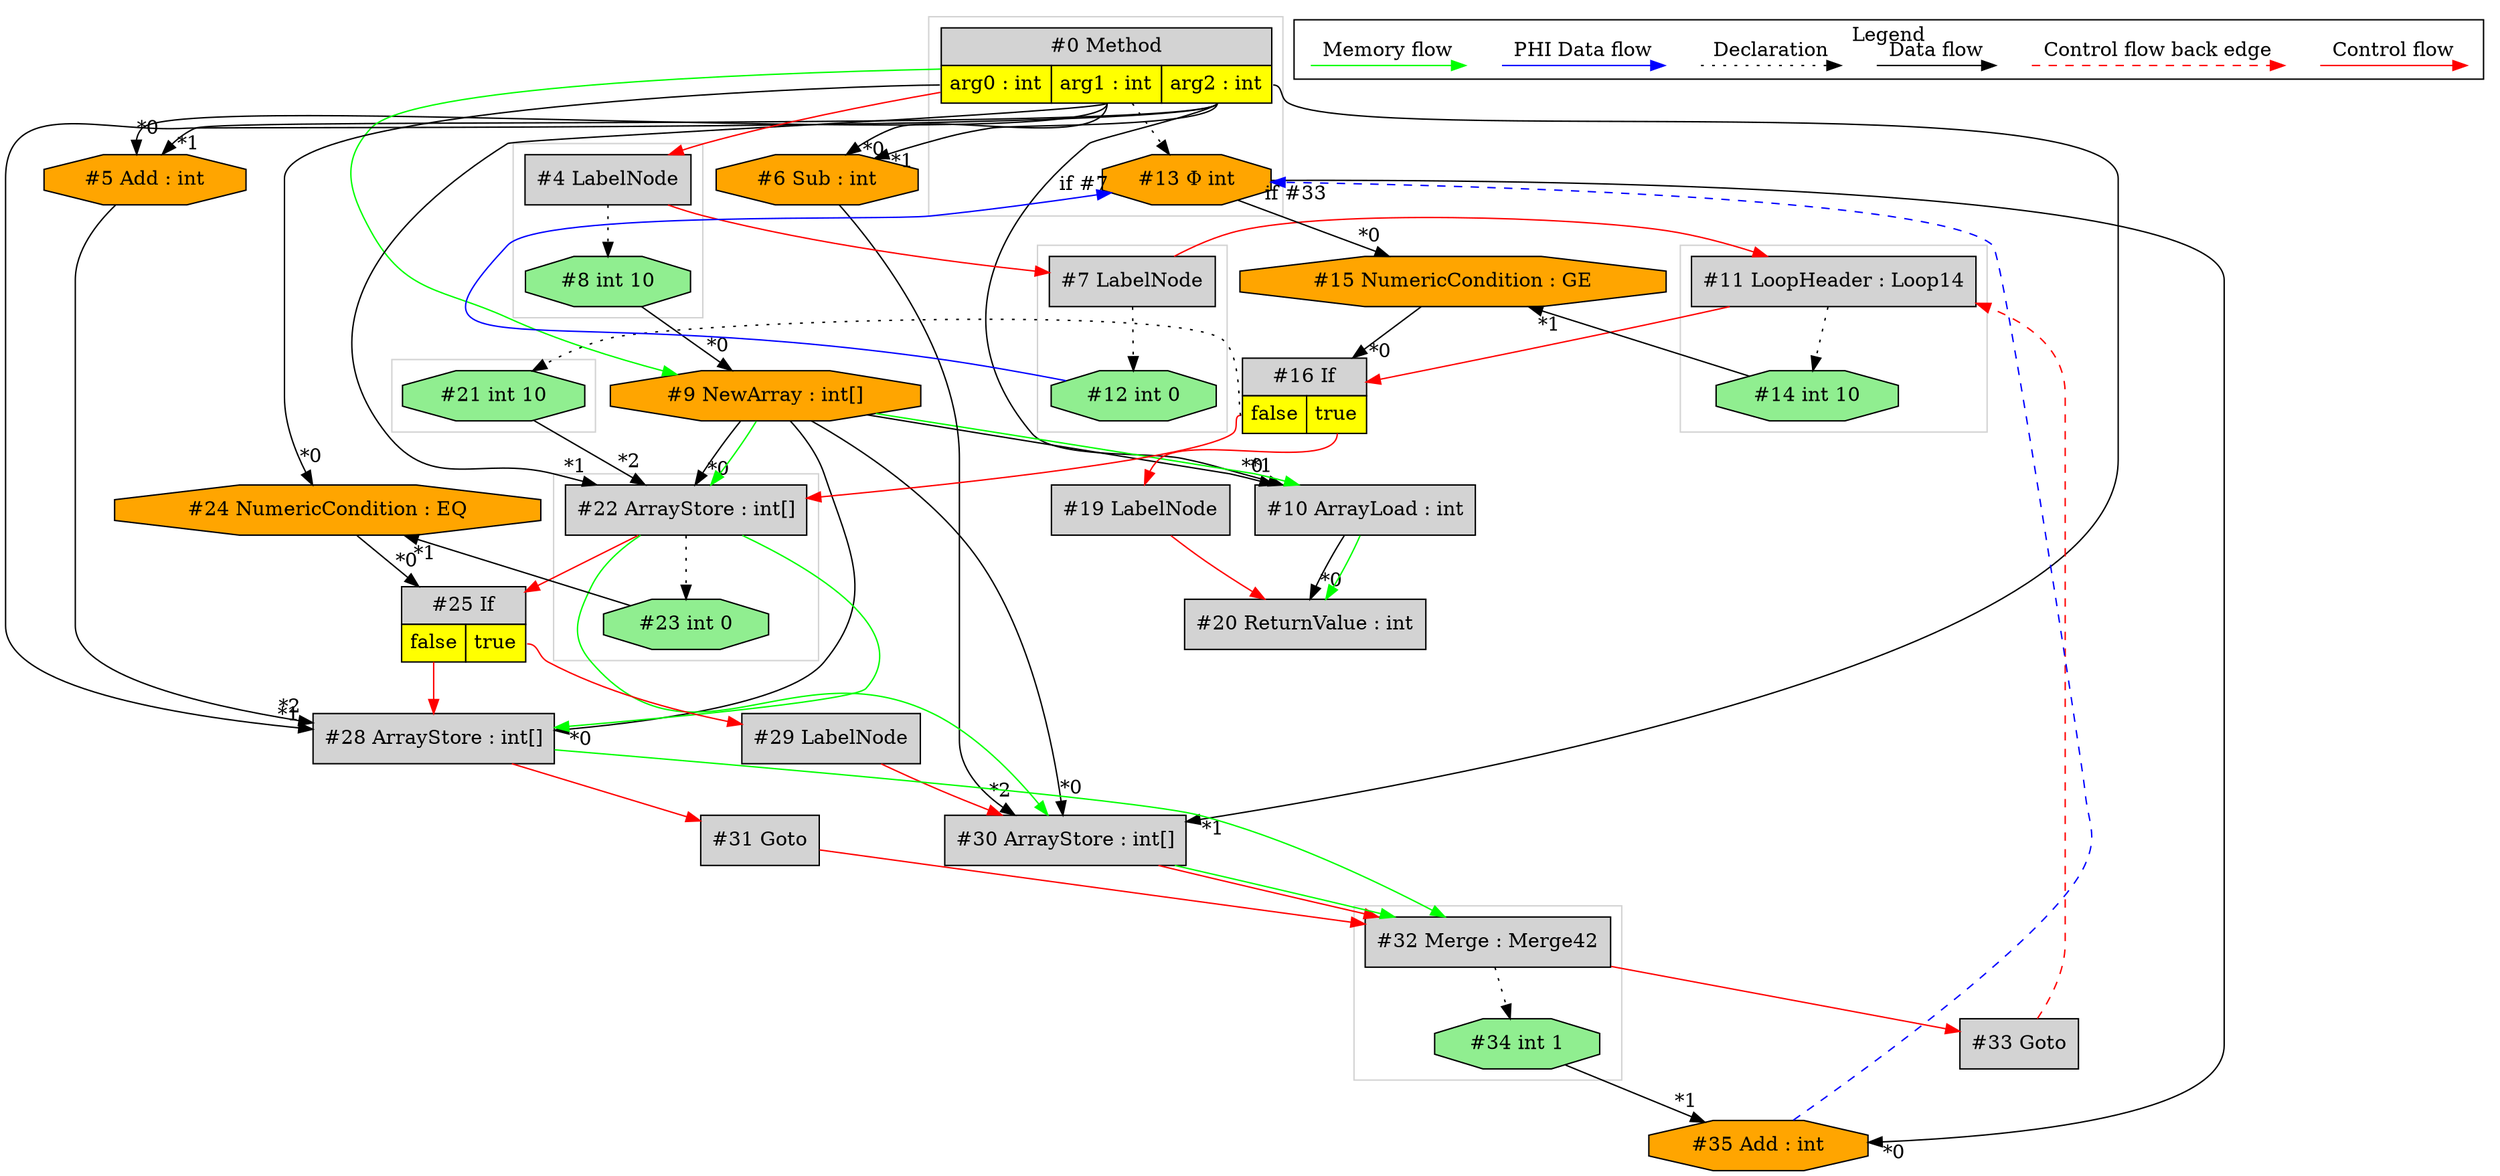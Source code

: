digraph {
 ordering="in";
 node0[margin="0", label=<<table border="0" cellborder="1" cellspacing="0" cellpadding="5"><tr><td colspan="3">#0 Method</td></tr><tr><td port="prj2" bgcolor="yellow">arg0 : int</td><td port="prj3" bgcolor="yellow">arg1 : int</td><td port="prj1" bgcolor="yellow">arg2 : int</td></tr></table>>,shape=none, fillcolor=lightgrey, style=filled];
 node5[label="#5 Add : int",shape=octagon, fillcolor=orange, style=filled];
 node0:prj3 -> node5[headlabel="*0", labeldistance=2];
 node0:prj1 -> node5[headlabel="*1", labeldistance=2];
 node30[label="#30 ArrayStore : int[]",shape=box, fillcolor=lightgrey, style=filled];
 node9 -> node30[headlabel="*0", labeldistance=2];
 node0:prj1 -> node30[headlabel="*1", labeldistance=2];
 node6 -> node30[headlabel="*2", labeldistance=2];
 node22 -> node30[labeldistance=2, color=green, constraint=false];
 node29 -> node30[labeldistance=2, color=red, fontcolor=red];
 node29[label="#29 LabelNode",shape=box, fillcolor=lightgrey, style=filled];
 node25:prj26 -> node29[labeldistance=2, color=red, fontcolor=red];
 node25[margin="0", label=<<table border="0" cellborder="1" cellspacing="0" cellpadding="5"><tr><td colspan="2">#25 If</td></tr><tr><td port="prj27" bgcolor="yellow">false</td><td port="prj26" bgcolor="yellow">true</td></tr></table>>,shape=none, fillcolor=lightgrey, style=filled];
 node24 -> node25[headlabel="*0", labeldistance=2];
 node22 -> node25[labeldistance=2, color=red, fontcolor=red];
 node22[label="#22 ArrayStore : int[]",shape=box, fillcolor=lightgrey, style=filled];
 node9 -> node22[headlabel="*0", labeldistance=2];
 node0:prj3 -> node22[headlabel="*1", labeldistance=2];
 node21 -> node22[headlabel="*2", labeldistance=2];
 node9 -> node22[labeldistance=2, color=green, constraint=false];
 node16:prj18 -> node22[labeldistance=2, color=red, fontcolor=red];
 node16[margin="0", label=<<table border="0" cellborder="1" cellspacing="0" cellpadding="5"><tr><td colspan="2">#16 If</td></tr><tr><td port="prj18" bgcolor="yellow">false</td><td port="prj17" bgcolor="yellow">true</td></tr></table>>,shape=none, fillcolor=lightgrey, style=filled];
 node15 -> node16[headlabel="*0", labeldistance=2];
 node11 -> node16[labeldistance=2, color=red, fontcolor=red];
 node11[label="#11 LoopHeader : Loop14",shape=box, fillcolor=lightgrey, style=filled];
 node7 -> node11[labeldistance=2, color=red, fontcolor=red];
 node33 -> node11[labeldistance=2, color=red, fontcolor=red, style=dashed];
 node33[label="#33 Goto",shape=box, fillcolor=lightgrey, style=filled];
 node32 -> node33[labeldistance=2, color=red, fontcolor=red];
 node32[label="#32 Merge : Merge42",shape=box, fillcolor=lightgrey, style=filled];
 node31 -> node32[labeldistance=2, color=red, fontcolor=red];
 node30 -> node32[labeldistance=2, color=red, fontcolor=red];
 node28 -> node32[labeldistance=2, color=green, constraint=false];
 node30 -> node32[labeldistance=2, color=green, constraint=false];
 node28[label="#28 ArrayStore : int[]",shape=box, fillcolor=lightgrey, style=filled];
 node9 -> node28[headlabel="*0", labeldistance=2];
 node0:prj1 -> node28[headlabel="*1", labeldistance=2];
 node5 -> node28[headlabel="*2", labeldistance=2];
 node22 -> node28[labeldistance=2, color=green, constraint=false];
 node25:prj27 -> node28[labeldistance=2, color=red, fontcolor=red];
 node9[label="#9 NewArray : int[]",shape=octagon, fillcolor=orange, style=filled];
 node8 -> node9[headlabel="*0", labeldistance=2];
 node0 -> node9[labeldistance=2, color=green, constraint=false];
 node8[label="#8 int 10",shape=octagon, fillcolor=lightgreen, style=filled];
 node4 -> node8[style=dotted];
 node4[label="#4 LabelNode",shape=box, fillcolor=lightgrey, style=filled];
 node0 -> node4[labeldistance=2, color=red, fontcolor=red];
 node7[label="#7 LabelNode",shape=box, fillcolor=lightgrey, style=filled];
 node4 -> node7[labeldistance=2, color=red, fontcolor=red];
 node12[label="#12 int 0",shape=octagon, fillcolor=lightgreen, style=filled];
 node7 -> node12[style=dotted];
 node13[label="#13 Φ int",shape=octagon, fillcolor=orange, style=filled];
 node0 -> node13[style=dotted];
 node12 -> node13[headlabel="if #7", labeldistance=2, color=blue, constraint=false];
 node35 -> node13[headlabel="if #33", labeldistance=2, color=blue, constraint=false, style=dashed];
 node35[label="#35 Add : int",shape=octagon, fillcolor=orange, style=filled];
 node13 -> node35[headlabel="*0", labeldistance=2];
 node34 -> node35[headlabel="*1", labeldistance=2];
 node34[label="#34 int 1",shape=octagon, fillcolor=lightgreen, style=filled];
 node32 -> node34[style=dotted];
 node15[label="#15 NumericCondition : GE",shape=octagon, fillcolor=orange, style=filled];
 node13 -> node15[headlabel="*0", labeldistance=2];
 node14 -> node15[headlabel="*1", labeldistance=2];
 node14[label="#14 int 10",shape=octagon, fillcolor=lightgreen, style=filled];
 node11 -> node14[style=dotted];
 node10[label="#10 ArrayLoad : int",shape=box, fillcolor=lightgrey, style=filled];
 node9 -> node10[headlabel="*0", labeldistance=2];
 node0:prj1 -> node10[headlabel="*1", labeldistance=2];
 node9 -> node10[labeldistance=2, color=green, constraint=false];
 node20[label="#20 ReturnValue : int",shape=box, fillcolor=lightgrey, style=filled];
 node10 -> node20[headlabel="*0", labeldistance=2];
 node19 -> node20[labeldistance=2, color=red, fontcolor=red];
 node10 -> node20[labeldistance=2, color=green, constraint=false];
 node19[label="#19 LabelNode",shape=box, fillcolor=lightgrey, style=filled];
 node16:prj17 -> node19[labeldistance=2, color=red, fontcolor=red];
 node31[label="#31 Goto",shape=box, fillcolor=lightgrey, style=filled];
 node28 -> node31[labeldistance=2, color=red, fontcolor=red];
 node21[label="#21 int 10",shape=octagon, fillcolor=lightgreen, style=filled];
 node16:prj18 -> node21[style=dotted];
 node23[label="#23 int 0",shape=octagon, fillcolor=lightgreen, style=filled];
 node22 -> node23[style=dotted];
 node24[label="#24 NumericCondition : EQ",shape=octagon, fillcolor=orange, style=filled];
 node0:prj2 -> node24[headlabel="*0", labeldistance=2];
 node23 -> node24[headlabel="*1", labeldistance=2];
 node6[label="#6 Sub : int",shape=octagon, fillcolor=orange, style=filled];
 node0:prj3 -> node6[headlabel="*0", labeldistance=2];
 node0:prj1 -> node6[headlabel="*1", labeldistance=2];
 subgraph cluster_0 {
  color=lightgray;
  node32;
  node34;
 }
 subgraph cluster_1 {
  color=lightgray;
  node11;
  node14;
 }
 subgraph cluster_2 {
  color=lightgray;
  node7;
  node12;
 }
 subgraph cluster_3 {
  color=lightgray;
  node22;
  node23;
 }
 subgraph cluster_4 {
  color=lightgray;
  node0;
  node13;
 }
 subgraph cluster_5 {
  color=lightgray;
  node4;
  node8;
 }
 subgraph cluster_6 {
  color=lightgray;
  node21;
 }
 subgraph cluster_000 {
  label = "Legend";
  node [shape=point]
  {
   rank=same;
   c0 [style = invis];
   c1 [style = invis];
   c2 [style = invis];
   c3 [style = invis];
   d0 [style = invis];
   d1 [style = invis];
   d2 [style = invis];
   d3 [style = invis];
   d4 [style = invis];
   d5 [style = invis];
   d6 [style = invis];
   d7 [style = invis];
  }
  c0 -> c1 [label="Control flow", style=solid, color=red]
  c2 -> c3 [label="Control flow back edge", style=dashed, color=red]
  d0 -> d1 [label="Data flow"]
  d2 -> d3 [label="Declaration", style=dotted]
  d4 -> d5 [label="PHI Data flow", color=blue]
  d6 -> d7 [label="Memory flow", color=green]
 }

}
